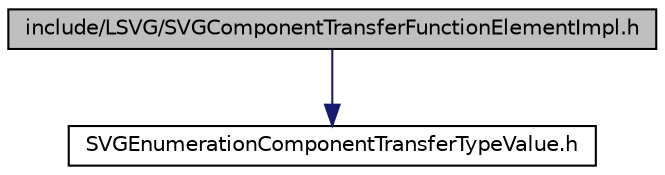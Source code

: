 digraph G
{
  edge [fontname="Helvetica",fontsize="10",labelfontname="Helvetica",labelfontsize="10"];
  node [fontname="Helvetica",fontsize="10",shape=record];
  Node1 [label="include/LSVG/SVGComponentTransferFunctionElementImpl.h",height=0.2,width=0.4,color="black", fillcolor="grey75", style="filled" fontcolor="black"];
  Node1 -> Node2 [color="midnightblue",fontsize="10",style="solid",fontname="Helvetica"];
  Node2 [label="SVGEnumerationComponentTransferTypeValue.h",height=0.2,width=0.4,color="black", fillcolor="white", style="filled",URL="$_s_v_g_enumeration_component_transfer_type_value_8h.html"];
}
